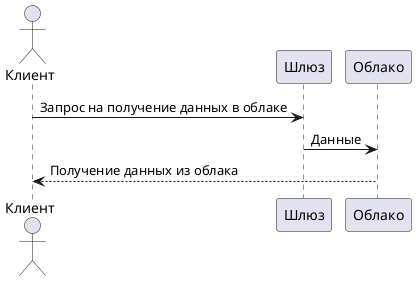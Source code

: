 @startuml
actor Клиент as user
participant Шлюз as gateway
participant Облако as cloud

user -> gateway: Запрос на получение данных в облаке
gateway -> cloud: Данные
cloud --> user: Получение данных из облака
@enduml
